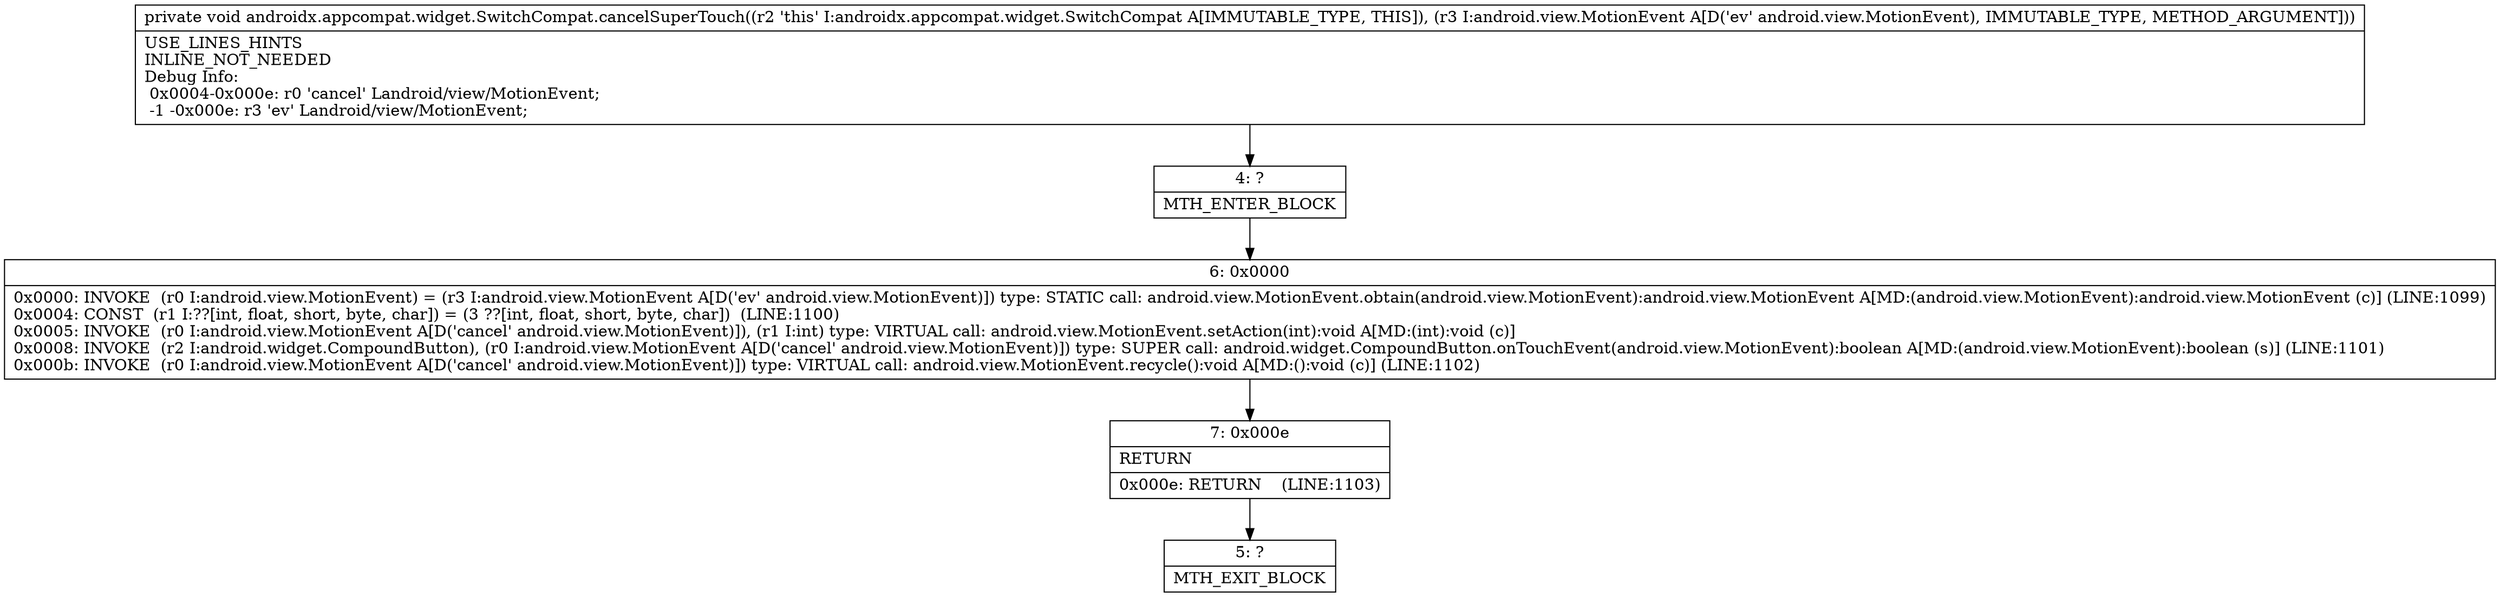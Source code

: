 digraph "CFG forandroidx.appcompat.widget.SwitchCompat.cancelSuperTouch(Landroid\/view\/MotionEvent;)V" {
Node_4 [shape=record,label="{4\:\ ?|MTH_ENTER_BLOCK\l}"];
Node_6 [shape=record,label="{6\:\ 0x0000|0x0000: INVOKE  (r0 I:android.view.MotionEvent) = (r3 I:android.view.MotionEvent A[D('ev' android.view.MotionEvent)]) type: STATIC call: android.view.MotionEvent.obtain(android.view.MotionEvent):android.view.MotionEvent A[MD:(android.view.MotionEvent):android.view.MotionEvent (c)] (LINE:1099)\l0x0004: CONST  (r1 I:??[int, float, short, byte, char]) = (3 ??[int, float, short, byte, char])  (LINE:1100)\l0x0005: INVOKE  (r0 I:android.view.MotionEvent A[D('cancel' android.view.MotionEvent)]), (r1 I:int) type: VIRTUAL call: android.view.MotionEvent.setAction(int):void A[MD:(int):void (c)]\l0x0008: INVOKE  (r2 I:android.widget.CompoundButton), (r0 I:android.view.MotionEvent A[D('cancel' android.view.MotionEvent)]) type: SUPER call: android.widget.CompoundButton.onTouchEvent(android.view.MotionEvent):boolean A[MD:(android.view.MotionEvent):boolean (s)] (LINE:1101)\l0x000b: INVOKE  (r0 I:android.view.MotionEvent A[D('cancel' android.view.MotionEvent)]) type: VIRTUAL call: android.view.MotionEvent.recycle():void A[MD:():void (c)] (LINE:1102)\l}"];
Node_7 [shape=record,label="{7\:\ 0x000e|RETURN\l|0x000e: RETURN    (LINE:1103)\l}"];
Node_5 [shape=record,label="{5\:\ ?|MTH_EXIT_BLOCK\l}"];
MethodNode[shape=record,label="{private void androidx.appcompat.widget.SwitchCompat.cancelSuperTouch((r2 'this' I:androidx.appcompat.widget.SwitchCompat A[IMMUTABLE_TYPE, THIS]), (r3 I:android.view.MotionEvent A[D('ev' android.view.MotionEvent), IMMUTABLE_TYPE, METHOD_ARGUMENT]))  | USE_LINES_HINTS\lINLINE_NOT_NEEDED\lDebug Info:\l  0x0004\-0x000e: r0 'cancel' Landroid\/view\/MotionEvent;\l  \-1 \-0x000e: r3 'ev' Landroid\/view\/MotionEvent;\l}"];
MethodNode -> Node_4;Node_4 -> Node_6;
Node_6 -> Node_7;
Node_7 -> Node_5;
}

